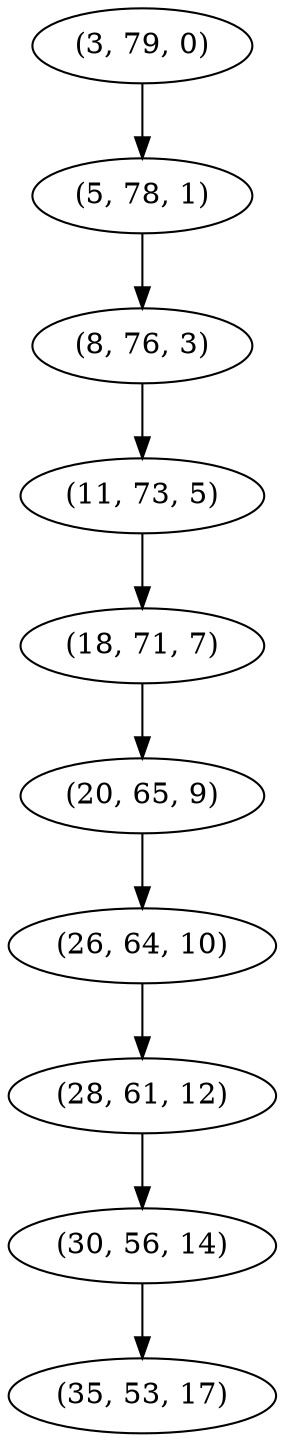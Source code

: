 digraph tree {
    "(3, 79, 0)";
    "(5, 78, 1)";
    "(8, 76, 3)";
    "(11, 73, 5)";
    "(18, 71, 7)";
    "(20, 65, 9)";
    "(26, 64, 10)";
    "(28, 61, 12)";
    "(30, 56, 14)";
    "(35, 53, 17)";
    "(3, 79, 0)" -> "(5, 78, 1)";
    "(5, 78, 1)" -> "(8, 76, 3)";
    "(8, 76, 3)" -> "(11, 73, 5)";
    "(11, 73, 5)" -> "(18, 71, 7)";
    "(18, 71, 7)" -> "(20, 65, 9)";
    "(20, 65, 9)" -> "(26, 64, 10)";
    "(26, 64, 10)" -> "(28, 61, 12)";
    "(28, 61, 12)" -> "(30, 56, 14)";
    "(30, 56, 14)" -> "(35, 53, 17)";
}
